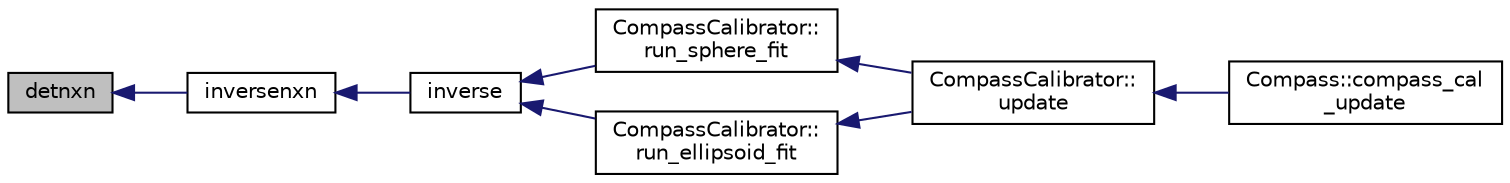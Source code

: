 digraph "detnxn"
{
 // INTERACTIVE_SVG=YES
  edge [fontname="Helvetica",fontsize="10",labelfontname="Helvetica",labelfontsize="10"];
  node [fontname="Helvetica",fontsize="10",shape=record];
  rankdir="LR";
  Node1 [label="detnxn",height=0.2,width=0.4,color="black", fillcolor="grey75", style="filled", fontcolor="black"];
  Node1 -> Node2 [dir="back",color="midnightblue",fontsize="10",style="solid",fontname="Helvetica"];
  Node2 [label="inversenxn",height=0.2,width=0.4,color="black", fillcolor="white", style="filled",URL="$matrix__alg_8cpp.html#af07132e0dd058b0a91631fd99fa58a0a"];
  Node2 -> Node3 [dir="back",color="midnightblue",fontsize="10",style="solid",fontname="Helvetica"];
  Node3 [label="inverse",height=0.2,width=0.4,color="black", fillcolor="white", style="filled",URL="$matrix__alg_8cpp.html#adfb798dabbcb4c7a82b3a08978bd8738"];
  Node3 -> Node4 [dir="back",color="midnightblue",fontsize="10",style="solid",fontname="Helvetica"];
  Node4 [label="CompassCalibrator::\lrun_sphere_fit",height=0.2,width=0.4,color="black", fillcolor="white", style="filled",URL="$classCompassCalibrator.html#a8d4e699b811efbb835be447336d5b6b8"];
  Node4 -> Node5 [dir="back",color="midnightblue",fontsize="10",style="solid",fontname="Helvetica"];
  Node5 [label="CompassCalibrator::\lupdate",height=0.2,width=0.4,color="black", fillcolor="white", style="filled",URL="$classCompassCalibrator.html#ae23f7e66b83d2a09ff012d853a54ad6f"];
  Node5 -> Node6 [dir="back",color="midnightblue",fontsize="10",style="solid",fontname="Helvetica"];
  Node6 [label="Compass::compass_cal\l_update",height=0.2,width=0.4,color="black", fillcolor="white", style="filled",URL="$classCompass.html#ab8b1d18b185660a957d2faf417e9b1dd"];
  Node3 -> Node7 [dir="back",color="midnightblue",fontsize="10",style="solid",fontname="Helvetica"];
  Node7 [label="CompassCalibrator::\lrun_ellipsoid_fit",height=0.2,width=0.4,color="black", fillcolor="white", style="filled",URL="$classCompassCalibrator.html#a953981bdee4a0a574acca1fc1bd83f52"];
  Node7 -> Node5 [dir="back",color="midnightblue",fontsize="10",style="solid",fontname="Helvetica"];
}
